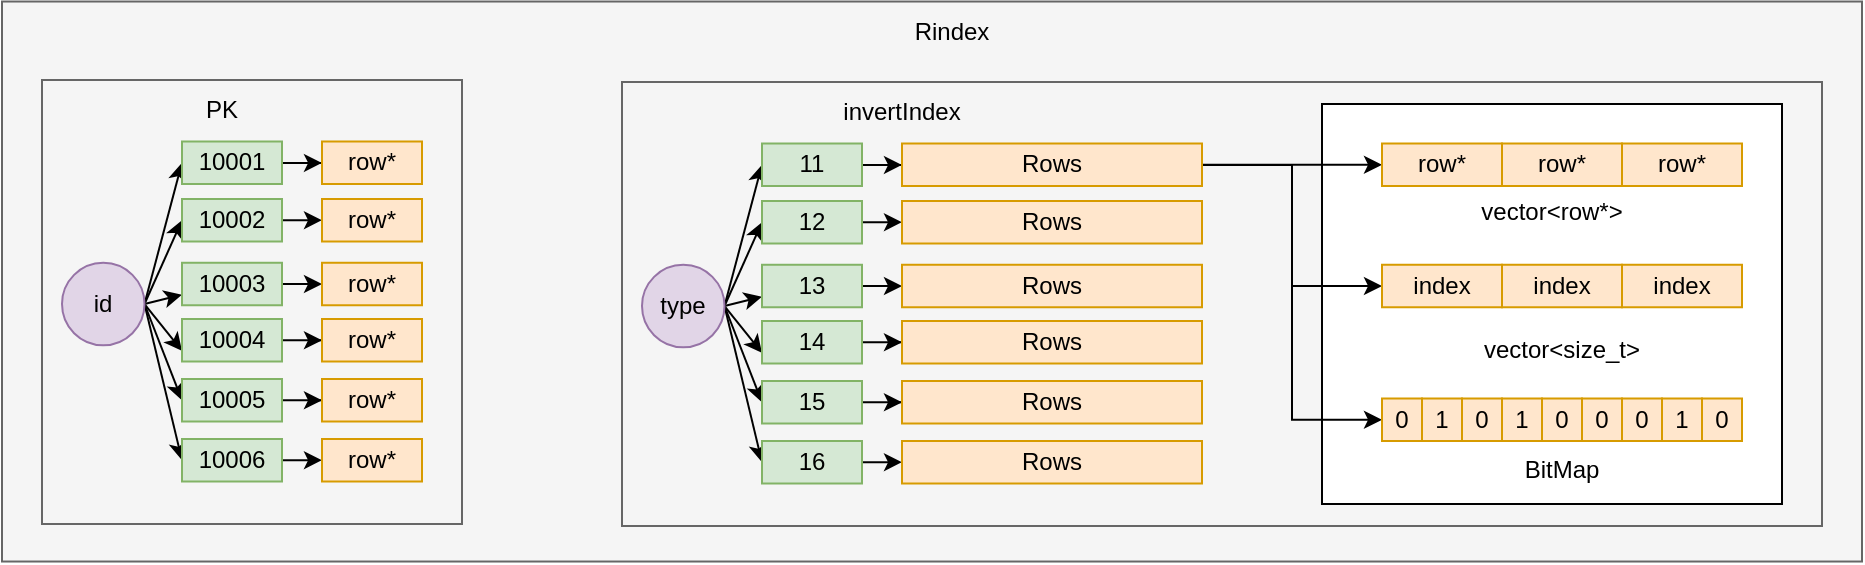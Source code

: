 <mxfile version="26.1.0">
  <diagram name="Page-1" id="74b105a0-9070-1c63-61bc-23e55f88626e">
    <mxGraphModel dx="3813.5" dy="1107" grid="1" gridSize="10" guides="1" tooltips="1" connect="1" arrows="1" fold="1" page="1" pageScale="1.5" pageWidth="1169" pageHeight="826" background="none" math="0" shadow="0">
      <root>
        <mxCell id="0" style=";html=1;" />
        <mxCell id="1" style=";html=1;" parent="0" />
        <mxCell id="pkQISZcpbn_aIqpg4kyc-17" value="" style="rounded=0;whiteSpace=wrap;html=1;labelBackgroundColor=none;fillColor=#f5f5f5;fontColor=#333333;strokeColor=#666666;" vertex="1" parent="1">
          <mxGeometry x="-240" y="738.76" width="930" height="280" as="geometry" />
        </mxCell>
        <mxCell id="pkQISZcpbn_aIqpg4kyc-47" value="" style="rounded=0;whiteSpace=wrap;html=1;fillColor=#f5f5f5;fontColor=#333333;strokeColor=#666666;" vertex="1" parent="1">
          <mxGeometry x="70" y="779" width="600" height="222" as="geometry" />
        </mxCell>
        <mxCell id="pkQISZcpbn_aIqpg4kyc-132" value="" style="rounded=0;whiteSpace=wrap;html=1;" vertex="1" parent="1">
          <mxGeometry x="420" y="790" width="230" height="200" as="geometry" />
        </mxCell>
        <mxCell id="pkQISZcpbn_aIqpg4kyc-45" value="" style="rounded=0;whiteSpace=wrap;html=1;fillColor=#f5f5f5;fontColor=#333333;strokeColor=#666666;" vertex="1" parent="1">
          <mxGeometry x="-220" y="778" width="210" height="222" as="geometry" />
        </mxCell>
        <mxCell id="pkQISZcpbn_aIqpg4kyc-5" value="Rindex" style="text;html=1;align=center;verticalAlign=middle;whiteSpace=wrap;rounded=0;labelBackgroundColor=none;" vertex="1" parent="1">
          <mxGeometry x="205" y="738.76" width="60" height="30" as="geometry" />
        </mxCell>
        <mxCell id="pkQISZcpbn_aIqpg4kyc-27" style="rounded=0;orthogonalLoop=1;jettySize=auto;html=1;exitX=1;exitY=0.5;exitDx=0;exitDy=0;entryX=0;entryY=0.5;entryDx=0;entryDy=0;" edge="1" parent="1" source="pkQISZcpbn_aIqpg4kyc-20" target="pkQISZcpbn_aIqpg4kyc-21">
          <mxGeometry relative="1" as="geometry" />
        </mxCell>
        <mxCell id="pkQISZcpbn_aIqpg4kyc-28" style="rounded=0;orthogonalLoop=1;jettySize=auto;html=1;exitX=1;exitY=0.5;exitDx=0;exitDy=0;entryX=0;entryY=0.5;entryDx=0;entryDy=0;" edge="1" parent="1" source="pkQISZcpbn_aIqpg4kyc-20" target="pkQISZcpbn_aIqpg4kyc-22">
          <mxGeometry relative="1" as="geometry" />
        </mxCell>
        <mxCell id="pkQISZcpbn_aIqpg4kyc-29" style="rounded=0;orthogonalLoop=1;jettySize=auto;html=1;exitX=1;exitY=0.5;exitDx=0;exitDy=0;entryX=0;entryY=0.75;entryDx=0;entryDy=0;" edge="1" parent="1" source="pkQISZcpbn_aIqpg4kyc-20" target="pkQISZcpbn_aIqpg4kyc-23">
          <mxGeometry relative="1" as="geometry" />
        </mxCell>
        <mxCell id="pkQISZcpbn_aIqpg4kyc-30" style="rounded=0;orthogonalLoop=1;jettySize=auto;html=1;exitX=1;exitY=0.5;exitDx=0;exitDy=0;entryX=0;entryY=0.75;entryDx=0;entryDy=0;" edge="1" parent="1" source="pkQISZcpbn_aIqpg4kyc-20" target="pkQISZcpbn_aIqpg4kyc-24">
          <mxGeometry relative="1" as="geometry" />
        </mxCell>
        <mxCell id="pkQISZcpbn_aIqpg4kyc-31" style="rounded=0;orthogonalLoop=1;jettySize=auto;html=1;exitX=1;exitY=0.5;exitDx=0;exitDy=0;entryX=0;entryY=0.5;entryDx=0;entryDy=0;" edge="1" parent="1" source="pkQISZcpbn_aIqpg4kyc-20" target="pkQISZcpbn_aIqpg4kyc-25">
          <mxGeometry relative="1" as="geometry" />
        </mxCell>
        <mxCell id="pkQISZcpbn_aIqpg4kyc-32" style="rounded=0;orthogonalLoop=1;jettySize=auto;html=1;exitX=1;exitY=0.5;exitDx=0;exitDy=0;entryX=0;entryY=0.5;entryDx=0;entryDy=0;" edge="1" parent="1" source="pkQISZcpbn_aIqpg4kyc-20" target="pkQISZcpbn_aIqpg4kyc-26">
          <mxGeometry relative="1" as="geometry" />
        </mxCell>
        <mxCell id="pkQISZcpbn_aIqpg4kyc-20" value="id" style="ellipse;whiteSpace=wrap;html=1;aspect=fixed;fillColor=#e1d5e7;strokeColor=#9673a6;" vertex="1" parent="1">
          <mxGeometry x="-210" y="869.38" width="41.25" height="41.25" as="geometry" />
        </mxCell>
        <mxCell id="pkQISZcpbn_aIqpg4kyc-39" style="edgeStyle=orthogonalEdgeStyle;rounded=0;orthogonalLoop=1;jettySize=auto;html=1;" edge="1" parent="1" source="pkQISZcpbn_aIqpg4kyc-21" target="pkQISZcpbn_aIqpg4kyc-33">
          <mxGeometry relative="1" as="geometry" />
        </mxCell>
        <mxCell id="pkQISZcpbn_aIqpg4kyc-21" value="10001" style="rounded=0;whiteSpace=wrap;html=1;fillColor=#d5e8d4;strokeColor=#82b366;" vertex="1" parent="1">
          <mxGeometry x="-150" y="808.75" width="50" height="21.25" as="geometry" />
        </mxCell>
        <mxCell id="pkQISZcpbn_aIqpg4kyc-40" style="edgeStyle=orthogonalEdgeStyle;rounded=0;orthogonalLoop=1;jettySize=auto;html=1;exitX=1;exitY=0.5;exitDx=0;exitDy=0;" edge="1" parent="1" source="pkQISZcpbn_aIqpg4kyc-22" target="pkQISZcpbn_aIqpg4kyc-34">
          <mxGeometry relative="1" as="geometry" />
        </mxCell>
        <mxCell id="pkQISZcpbn_aIqpg4kyc-22" value="10002" style="rounded=0;whiteSpace=wrap;html=1;fillColor=#d5e8d4;strokeColor=#82b366;" vertex="1" parent="1">
          <mxGeometry x="-150" y="837.5" width="50" height="21.25" as="geometry" />
        </mxCell>
        <mxCell id="pkQISZcpbn_aIqpg4kyc-41" style="edgeStyle=orthogonalEdgeStyle;rounded=0;orthogonalLoop=1;jettySize=auto;html=1;exitX=1;exitY=0.5;exitDx=0;exitDy=0;" edge="1" parent="1" source="pkQISZcpbn_aIqpg4kyc-23" target="pkQISZcpbn_aIqpg4kyc-35">
          <mxGeometry relative="1" as="geometry" />
        </mxCell>
        <mxCell id="pkQISZcpbn_aIqpg4kyc-23" value="10003" style="rounded=0;whiteSpace=wrap;html=1;fillColor=#d5e8d4;strokeColor=#82b366;" vertex="1" parent="1">
          <mxGeometry x="-150" y="869.38" width="50" height="21.25" as="geometry" />
        </mxCell>
        <mxCell id="pkQISZcpbn_aIqpg4kyc-42" style="edgeStyle=orthogonalEdgeStyle;rounded=0;orthogonalLoop=1;jettySize=auto;html=1;" edge="1" parent="1" source="pkQISZcpbn_aIqpg4kyc-24" target="pkQISZcpbn_aIqpg4kyc-36">
          <mxGeometry relative="1" as="geometry" />
        </mxCell>
        <mxCell id="pkQISZcpbn_aIqpg4kyc-24" value="10004" style="rounded=0;whiteSpace=wrap;html=1;fillColor=#d5e8d4;strokeColor=#82b366;" vertex="1" parent="1">
          <mxGeometry x="-150" y="897.5" width="50" height="21.25" as="geometry" />
        </mxCell>
        <mxCell id="pkQISZcpbn_aIqpg4kyc-43" style="edgeStyle=orthogonalEdgeStyle;rounded=0;orthogonalLoop=1;jettySize=auto;html=1;" edge="1" parent="1" source="pkQISZcpbn_aIqpg4kyc-25" target="pkQISZcpbn_aIqpg4kyc-37">
          <mxGeometry relative="1" as="geometry" />
        </mxCell>
        <mxCell id="pkQISZcpbn_aIqpg4kyc-25" value="10005" style="rounded=0;whiteSpace=wrap;html=1;fillColor=#d5e8d4;strokeColor=#82b366;" vertex="1" parent="1">
          <mxGeometry x="-150" y="927.5" width="50" height="21.25" as="geometry" />
        </mxCell>
        <mxCell id="pkQISZcpbn_aIqpg4kyc-44" style="edgeStyle=orthogonalEdgeStyle;rounded=0;orthogonalLoop=1;jettySize=auto;html=1;exitX=1;exitY=0.5;exitDx=0;exitDy=0;" edge="1" parent="1" source="pkQISZcpbn_aIqpg4kyc-26" target="pkQISZcpbn_aIqpg4kyc-38">
          <mxGeometry relative="1" as="geometry" />
        </mxCell>
        <mxCell id="pkQISZcpbn_aIqpg4kyc-26" value="10006" style="rounded=0;whiteSpace=wrap;html=1;fillColor=#d5e8d4;strokeColor=#82b366;" vertex="1" parent="1">
          <mxGeometry x="-150" y="957.5" width="50" height="21.25" as="geometry" />
        </mxCell>
        <mxCell id="pkQISZcpbn_aIqpg4kyc-33" value="row*" style="rounded=0;whiteSpace=wrap;html=1;fillColor=#ffe6cc;strokeColor=#d79b00;" vertex="1" parent="1">
          <mxGeometry x="-80" y="808.75" width="50" height="21.25" as="geometry" />
        </mxCell>
        <mxCell id="pkQISZcpbn_aIqpg4kyc-34" value="row*" style="rounded=0;whiteSpace=wrap;html=1;fillColor=#ffe6cc;strokeColor=#d79b00;" vertex="1" parent="1">
          <mxGeometry x="-80" y="837.5" width="50" height="21.25" as="geometry" />
        </mxCell>
        <mxCell id="pkQISZcpbn_aIqpg4kyc-35" value="row*" style="rounded=0;whiteSpace=wrap;html=1;fillColor=#ffe6cc;strokeColor=#d79b00;" vertex="1" parent="1">
          <mxGeometry x="-80" y="869.38" width="50" height="21.25" as="geometry" />
        </mxCell>
        <mxCell id="pkQISZcpbn_aIqpg4kyc-36" value="row*" style="rounded=0;whiteSpace=wrap;html=1;fillColor=#ffe6cc;strokeColor=#d79b00;" vertex="1" parent="1">
          <mxGeometry x="-80" y="897.5" width="50" height="21.25" as="geometry" />
        </mxCell>
        <mxCell id="pkQISZcpbn_aIqpg4kyc-37" value="row*" style="rounded=0;whiteSpace=wrap;html=1;fillColor=#ffe6cc;strokeColor=#d79b00;" vertex="1" parent="1">
          <mxGeometry x="-80" y="927.5" width="50" height="21.25" as="geometry" />
        </mxCell>
        <mxCell id="pkQISZcpbn_aIqpg4kyc-38" value="row*" style="rounded=0;whiteSpace=wrap;html=1;fillColor=#ffe6cc;strokeColor=#d79b00;" vertex="1" parent="1">
          <mxGeometry x="-80" y="957.5" width="50" height="21.25" as="geometry" />
        </mxCell>
        <mxCell id="pkQISZcpbn_aIqpg4kyc-46" value="PK" style="text;html=1;align=center;verticalAlign=middle;whiteSpace=wrap;rounded=0;labelBackgroundColor=none;" vertex="1" parent="1">
          <mxGeometry x="-160" y="778" width="60" height="30" as="geometry" />
        </mxCell>
        <mxCell id="pkQISZcpbn_aIqpg4kyc-48" style="rounded=0;orthogonalLoop=1;jettySize=auto;html=1;exitX=1;exitY=0.5;exitDx=0;exitDy=0;entryX=0;entryY=0.5;entryDx=0;entryDy=0;" edge="1" source="pkQISZcpbn_aIqpg4kyc-54" target="pkQISZcpbn_aIqpg4kyc-56" parent="1">
          <mxGeometry relative="1" as="geometry" />
        </mxCell>
        <mxCell id="pkQISZcpbn_aIqpg4kyc-49" style="rounded=0;orthogonalLoop=1;jettySize=auto;html=1;exitX=1;exitY=0.5;exitDx=0;exitDy=0;entryX=0;entryY=0.5;entryDx=0;entryDy=0;" edge="1" source="pkQISZcpbn_aIqpg4kyc-54" target="pkQISZcpbn_aIqpg4kyc-58" parent="1">
          <mxGeometry relative="1" as="geometry" />
        </mxCell>
        <mxCell id="pkQISZcpbn_aIqpg4kyc-50" style="rounded=0;orthogonalLoop=1;jettySize=auto;html=1;exitX=1;exitY=0.5;exitDx=0;exitDy=0;entryX=0;entryY=0.75;entryDx=0;entryDy=0;" edge="1" source="pkQISZcpbn_aIqpg4kyc-54" target="pkQISZcpbn_aIqpg4kyc-60" parent="1">
          <mxGeometry relative="1" as="geometry" />
        </mxCell>
        <mxCell id="pkQISZcpbn_aIqpg4kyc-51" style="rounded=0;orthogonalLoop=1;jettySize=auto;html=1;exitX=1;exitY=0.5;exitDx=0;exitDy=0;entryX=0;entryY=0.75;entryDx=0;entryDy=0;" edge="1" source="pkQISZcpbn_aIqpg4kyc-54" target="pkQISZcpbn_aIqpg4kyc-62" parent="1">
          <mxGeometry relative="1" as="geometry" />
        </mxCell>
        <mxCell id="pkQISZcpbn_aIqpg4kyc-52" style="rounded=0;orthogonalLoop=1;jettySize=auto;html=1;exitX=1;exitY=0.5;exitDx=0;exitDy=0;entryX=0;entryY=0.5;entryDx=0;entryDy=0;" edge="1" source="pkQISZcpbn_aIqpg4kyc-54" target="pkQISZcpbn_aIqpg4kyc-64" parent="1">
          <mxGeometry relative="1" as="geometry" />
        </mxCell>
        <mxCell id="pkQISZcpbn_aIqpg4kyc-53" style="rounded=0;orthogonalLoop=1;jettySize=auto;html=1;exitX=1;exitY=0.5;exitDx=0;exitDy=0;entryX=0;entryY=0.5;entryDx=0;entryDy=0;" edge="1" source="pkQISZcpbn_aIqpg4kyc-54" target="pkQISZcpbn_aIqpg4kyc-66" parent="1">
          <mxGeometry relative="1" as="geometry" />
        </mxCell>
        <mxCell id="pkQISZcpbn_aIqpg4kyc-54" value="type" style="ellipse;whiteSpace=wrap;html=1;aspect=fixed;fillColor=#e1d5e7;strokeColor=#9673a6;" vertex="1" parent="1">
          <mxGeometry x="80" y="870.38" width="41.25" height="41.25" as="geometry" />
        </mxCell>
        <mxCell id="pkQISZcpbn_aIqpg4kyc-55" style="edgeStyle=orthogonalEdgeStyle;rounded=0;orthogonalLoop=1;jettySize=auto;html=1;" edge="1" source="pkQISZcpbn_aIqpg4kyc-56" target="pkQISZcpbn_aIqpg4kyc-67" parent="1">
          <mxGeometry relative="1" as="geometry" />
        </mxCell>
        <mxCell id="pkQISZcpbn_aIqpg4kyc-56" value="11" style="rounded=0;whiteSpace=wrap;html=1;fillColor=#d5e8d4;strokeColor=#82b366;" vertex="1" parent="1">
          <mxGeometry x="140" y="809.75" width="50" height="21.25" as="geometry" />
        </mxCell>
        <mxCell id="pkQISZcpbn_aIqpg4kyc-57" style="edgeStyle=orthogonalEdgeStyle;rounded=0;orthogonalLoop=1;jettySize=auto;html=1;exitX=1;exitY=0.5;exitDx=0;exitDy=0;" edge="1" source="pkQISZcpbn_aIqpg4kyc-58" target="pkQISZcpbn_aIqpg4kyc-68" parent="1">
          <mxGeometry relative="1" as="geometry" />
        </mxCell>
        <mxCell id="pkQISZcpbn_aIqpg4kyc-58" value="12" style="rounded=0;whiteSpace=wrap;html=1;fillColor=#d5e8d4;strokeColor=#82b366;" vertex="1" parent="1">
          <mxGeometry x="140" y="838.5" width="50" height="21.25" as="geometry" />
        </mxCell>
        <mxCell id="pkQISZcpbn_aIqpg4kyc-59" style="edgeStyle=orthogonalEdgeStyle;rounded=0;orthogonalLoop=1;jettySize=auto;html=1;exitX=1;exitY=0.5;exitDx=0;exitDy=0;" edge="1" source="pkQISZcpbn_aIqpg4kyc-60" target="pkQISZcpbn_aIqpg4kyc-69" parent="1">
          <mxGeometry relative="1" as="geometry" />
        </mxCell>
        <mxCell id="pkQISZcpbn_aIqpg4kyc-60" value="13" style="rounded=0;whiteSpace=wrap;html=1;fillColor=#d5e8d4;strokeColor=#82b366;" vertex="1" parent="1">
          <mxGeometry x="140" y="870.38" width="50" height="21.25" as="geometry" />
        </mxCell>
        <mxCell id="pkQISZcpbn_aIqpg4kyc-61" style="edgeStyle=orthogonalEdgeStyle;rounded=0;orthogonalLoop=1;jettySize=auto;html=1;" edge="1" source="pkQISZcpbn_aIqpg4kyc-62" target="pkQISZcpbn_aIqpg4kyc-70" parent="1">
          <mxGeometry relative="1" as="geometry" />
        </mxCell>
        <mxCell id="pkQISZcpbn_aIqpg4kyc-62" value="14" style="rounded=0;whiteSpace=wrap;html=1;fillColor=#d5e8d4;strokeColor=#82b366;" vertex="1" parent="1">
          <mxGeometry x="140" y="898.5" width="50" height="21.25" as="geometry" />
        </mxCell>
        <mxCell id="pkQISZcpbn_aIqpg4kyc-63" style="edgeStyle=orthogonalEdgeStyle;rounded=0;orthogonalLoop=1;jettySize=auto;html=1;" edge="1" source="pkQISZcpbn_aIqpg4kyc-64" target="pkQISZcpbn_aIqpg4kyc-71" parent="1">
          <mxGeometry relative="1" as="geometry" />
        </mxCell>
        <mxCell id="pkQISZcpbn_aIqpg4kyc-64" value="15" style="rounded=0;whiteSpace=wrap;html=1;fillColor=#d5e8d4;strokeColor=#82b366;" vertex="1" parent="1">
          <mxGeometry x="140" y="928.5" width="50" height="21.25" as="geometry" />
        </mxCell>
        <mxCell id="pkQISZcpbn_aIqpg4kyc-65" style="edgeStyle=orthogonalEdgeStyle;rounded=0;orthogonalLoop=1;jettySize=auto;html=1;exitX=1;exitY=0.5;exitDx=0;exitDy=0;" edge="1" source="pkQISZcpbn_aIqpg4kyc-66" target="pkQISZcpbn_aIqpg4kyc-72" parent="1">
          <mxGeometry relative="1" as="geometry" />
        </mxCell>
        <mxCell id="pkQISZcpbn_aIqpg4kyc-66" value="16" style="rounded=0;whiteSpace=wrap;html=1;fillColor=#d5e8d4;strokeColor=#82b366;" vertex="1" parent="1">
          <mxGeometry x="140" y="958.5" width="50" height="21.25" as="geometry" />
        </mxCell>
        <mxCell id="pkQISZcpbn_aIqpg4kyc-121" style="edgeStyle=orthogonalEdgeStyle;rounded=0;orthogonalLoop=1;jettySize=auto;html=1;" edge="1" parent="1" source="pkQISZcpbn_aIqpg4kyc-67" target="pkQISZcpbn_aIqpg4kyc-118">
          <mxGeometry relative="1" as="geometry" />
        </mxCell>
        <mxCell id="pkQISZcpbn_aIqpg4kyc-130" style="edgeStyle=orthogonalEdgeStyle;rounded=0;orthogonalLoop=1;jettySize=auto;html=1;entryX=0;entryY=0.5;entryDx=0;entryDy=0;" edge="1" parent="1" source="pkQISZcpbn_aIqpg4kyc-67" target="pkQISZcpbn_aIqpg4kyc-122">
          <mxGeometry relative="1" as="geometry" />
        </mxCell>
        <mxCell id="pkQISZcpbn_aIqpg4kyc-131" style="edgeStyle=orthogonalEdgeStyle;rounded=0;orthogonalLoop=1;jettySize=auto;html=1;entryX=0;entryY=0.5;entryDx=0;entryDy=0;" edge="1" parent="1" source="pkQISZcpbn_aIqpg4kyc-67" target="pkQISZcpbn_aIqpg4kyc-127">
          <mxGeometry relative="1" as="geometry" />
        </mxCell>
        <mxCell id="pkQISZcpbn_aIqpg4kyc-67" value="Rows" style="rounded=0;whiteSpace=wrap;html=1;fillColor=#ffe6cc;strokeColor=#d79b00;" vertex="1" parent="1">
          <mxGeometry x="210" y="809.75" width="150" height="21.25" as="geometry" />
        </mxCell>
        <mxCell id="pkQISZcpbn_aIqpg4kyc-68" value="Rows" style="rounded=0;whiteSpace=wrap;html=1;fillColor=#ffe6cc;strokeColor=#d79b00;" vertex="1" parent="1">
          <mxGeometry x="210" y="838.5" width="150" height="21.25" as="geometry" />
        </mxCell>
        <mxCell id="pkQISZcpbn_aIqpg4kyc-69" value="Rows" style="rounded=0;whiteSpace=wrap;html=1;fillColor=#ffe6cc;strokeColor=#d79b00;" vertex="1" parent="1">
          <mxGeometry x="210" y="870.38" width="150" height="21.25" as="geometry" />
        </mxCell>
        <mxCell id="pkQISZcpbn_aIqpg4kyc-70" value="Rows" style="rounded=0;whiteSpace=wrap;html=1;fillColor=#ffe6cc;strokeColor=#d79b00;" vertex="1" parent="1">
          <mxGeometry x="210" y="898.5" width="150" height="21.25" as="geometry" />
        </mxCell>
        <mxCell id="pkQISZcpbn_aIqpg4kyc-71" value="Rows" style="rounded=0;whiteSpace=wrap;html=1;fillColor=#ffe6cc;strokeColor=#d79b00;" vertex="1" parent="1">
          <mxGeometry x="210" y="928.5" width="150" height="21.25" as="geometry" />
        </mxCell>
        <mxCell id="pkQISZcpbn_aIqpg4kyc-72" value="Rows" style="rounded=0;whiteSpace=wrap;html=1;fillColor=#ffe6cc;strokeColor=#d79b00;" vertex="1" parent="1">
          <mxGeometry x="210" y="958.5" width="150" height="21.25" as="geometry" />
        </mxCell>
        <mxCell id="pkQISZcpbn_aIqpg4kyc-73" value="invertIndex" style="text;html=1;align=center;verticalAlign=middle;whiteSpace=wrap;rounded=0;labelBackgroundColor=none;" vertex="1" parent="1">
          <mxGeometry x="180" y="779" width="60" height="30" as="geometry" />
        </mxCell>
        <mxCell id="pkQISZcpbn_aIqpg4kyc-118" value="row*" style="rounded=0;whiteSpace=wrap;html=1;fillColor=#ffe6cc;strokeColor=#d79b00;" vertex="1" parent="1">
          <mxGeometry x="450" y="809.75" width="60" height="21.25" as="geometry" />
        </mxCell>
        <mxCell id="pkQISZcpbn_aIqpg4kyc-119" value="row*" style="rounded=0;whiteSpace=wrap;html=1;fillColor=#ffe6cc;strokeColor=#d79b00;" vertex="1" parent="1">
          <mxGeometry x="510" y="809.75" width="60" height="21.25" as="geometry" />
        </mxCell>
        <mxCell id="pkQISZcpbn_aIqpg4kyc-120" value="row*" style="rounded=0;whiteSpace=wrap;html=1;fillColor=#ffe6cc;strokeColor=#d79b00;" vertex="1" parent="1">
          <mxGeometry x="570" y="809.75" width="60" height="21.25" as="geometry" />
        </mxCell>
        <mxCell id="pkQISZcpbn_aIqpg4kyc-122" value="index" style="rounded=0;whiteSpace=wrap;html=1;fillColor=#ffe6cc;strokeColor=#d79b00;" vertex="1" parent="1">
          <mxGeometry x="450" y="870.38" width="60" height="21.25" as="geometry" />
        </mxCell>
        <mxCell id="pkQISZcpbn_aIqpg4kyc-125" value="index" style="rounded=0;whiteSpace=wrap;html=1;fillColor=#ffe6cc;strokeColor=#d79b00;" vertex="1" parent="1">
          <mxGeometry x="510" y="870.38" width="60" height="21.25" as="geometry" />
        </mxCell>
        <mxCell id="pkQISZcpbn_aIqpg4kyc-126" value="index" style="rounded=0;whiteSpace=wrap;html=1;fillColor=#ffe6cc;strokeColor=#d79b00;" vertex="1" parent="1">
          <mxGeometry x="570" y="870.38" width="60" height="21.25" as="geometry" />
        </mxCell>
        <mxCell id="pkQISZcpbn_aIqpg4kyc-127" value="0" style="rounded=0;whiteSpace=wrap;html=1;fillColor=#ffe6cc;strokeColor=#d79b00;" vertex="1" parent="1">
          <mxGeometry x="450" y="937.25" width="20" height="21.25" as="geometry" />
        </mxCell>
        <mxCell id="pkQISZcpbn_aIqpg4kyc-133" value="vector&amp;lt;row*&amp;gt;" style="text;html=1;align=center;verticalAlign=middle;whiteSpace=wrap;rounded=0;" vertex="1" parent="1">
          <mxGeometry x="505" y="828.75" width="60" height="30" as="geometry" />
        </mxCell>
        <mxCell id="pkQISZcpbn_aIqpg4kyc-134" value="vector&amp;lt;size_t&amp;gt;" style="text;html=1;align=center;verticalAlign=middle;whiteSpace=wrap;rounded=0;" vertex="1" parent="1">
          <mxGeometry x="510" y="897.5" width="60" height="30" as="geometry" />
        </mxCell>
        <mxCell id="pkQISZcpbn_aIqpg4kyc-135" value="BitMap" style="text;html=1;align=center;verticalAlign=middle;whiteSpace=wrap;rounded=0;" vertex="1" parent="1">
          <mxGeometry x="510" y="957.5" width="60" height="30" as="geometry" />
        </mxCell>
        <mxCell id="pkQISZcpbn_aIqpg4kyc-136" value="1" style="rounded=0;whiteSpace=wrap;html=1;fillColor=#ffe6cc;strokeColor=#d79b00;" vertex="1" parent="1">
          <mxGeometry x="470" y="937.25" width="20" height="21.25" as="geometry" />
        </mxCell>
        <mxCell id="pkQISZcpbn_aIqpg4kyc-137" value="0" style="rounded=0;whiteSpace=wrap;html=1;fillColor=#ffe6cc;strokeColor=#d79b00;" vertex="1" parent="1">
          <mxGeometry x="490" y="937.25" width="20" height="21.25" as="geometry" />
        </mxCell>
        <mxCell id="pkQISZcpbn_aIqpg4kyc-138" value="1" style="rounded=0;whiteSpace=wrap;html=1;fillColor=#ffe6cc;strokeColor=#d79b00;" vertex="1" parent="1">
          <mxGeometry x="510" y="937.25" width="20" height="21.25" as="geometry" />
        </mxCell>
        <mxCell id="pkQISZcpbn_aIqpg4kyc-139" value="0" style="rounded=0;whiteSpace=wrap;html=1;fillColor=#ffe6cc;strokeColor=#d79b00;" vertex="1" parent="1">
          <mxGeometry x="530" y="937.25" width="20" height="21.25" as="geometry" />
        </mxCell>
        <mxCell id="pkQISZcpbn_aIqpg4kyc-140" value="0" style="rounded=0;whiteSpace=wrap;html=1;fillColor=#ffe6cc;strokeColor=#d79b00;" vertex="1" parent="1">
          <mxGeometry x="550" y="937.25" width="20" height="21.25" as="geometry" />
        </mxCell>
        <mxCell id="pkQISZcpbn_aIqpg4kyc-141" value="0" style="rounded=0;whiteSpace=wrap;html=1;fillColor=#ffe6cc;strokeColor=#d79b00;" vertex="1" parent="1">
          <mxGeometry x="570" y="937.25" width="20" height="21.25" as="geometry" />
        </mxCell>
        <mxCell id="pkQISZcpbn_aIqpg4kyc-142" value="1" style="rounded=0;whiteSpace=wrap;html=1;fillColor=#ffe6cc;strokeColor=#d79b00;" vertex="1" parent="1">
          <mxGeometry x="590" y="937.25" width="20" height="21.25" as="geometry" />
        </mxCell>
        <mxCell id="pkQISZcpbn_aIqpg4kyc-143" value="0" style="rounded=0;whiteSpace=wrap;html=1;fillColor=#ffe6cc;strokeColor=#d79b00;" vertex="1" parent="1">
          <mxGeometry x="610" y="937.25" width="20" height="21.25" as="geometry" />
        </mxCell>
      </root>
    </mxGraphModel>
  </diagram>
</mxfile>
